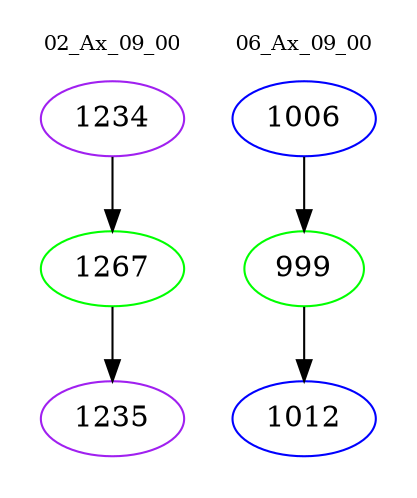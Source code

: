digraph{
subgraph cluster_0 {
color = white
label = "02_Ax_09_00";
fontsize=10;
T0_1234 [label="1234", color="purple"]
T0_1234 -> T0_1267 [color="black"]
T0_1267 [label="1267", color="green"]
T0_1267 -> T0_1235 [color="black"]
T0_1235 [label="1235", color="purple"]
}
subgraph cluster_1 {
color = white
label = "06_Ax_09_00";
fontsize=10;
T1_1006 [label="1006", color="blue"]
T1_1006 -> T1_999 [color="black"]
T1_999 [label="999", color="green"]
T1_999 -> T1_1012 [color="black"]
T1_1012 [label="1012", color="blue"]
}
}
